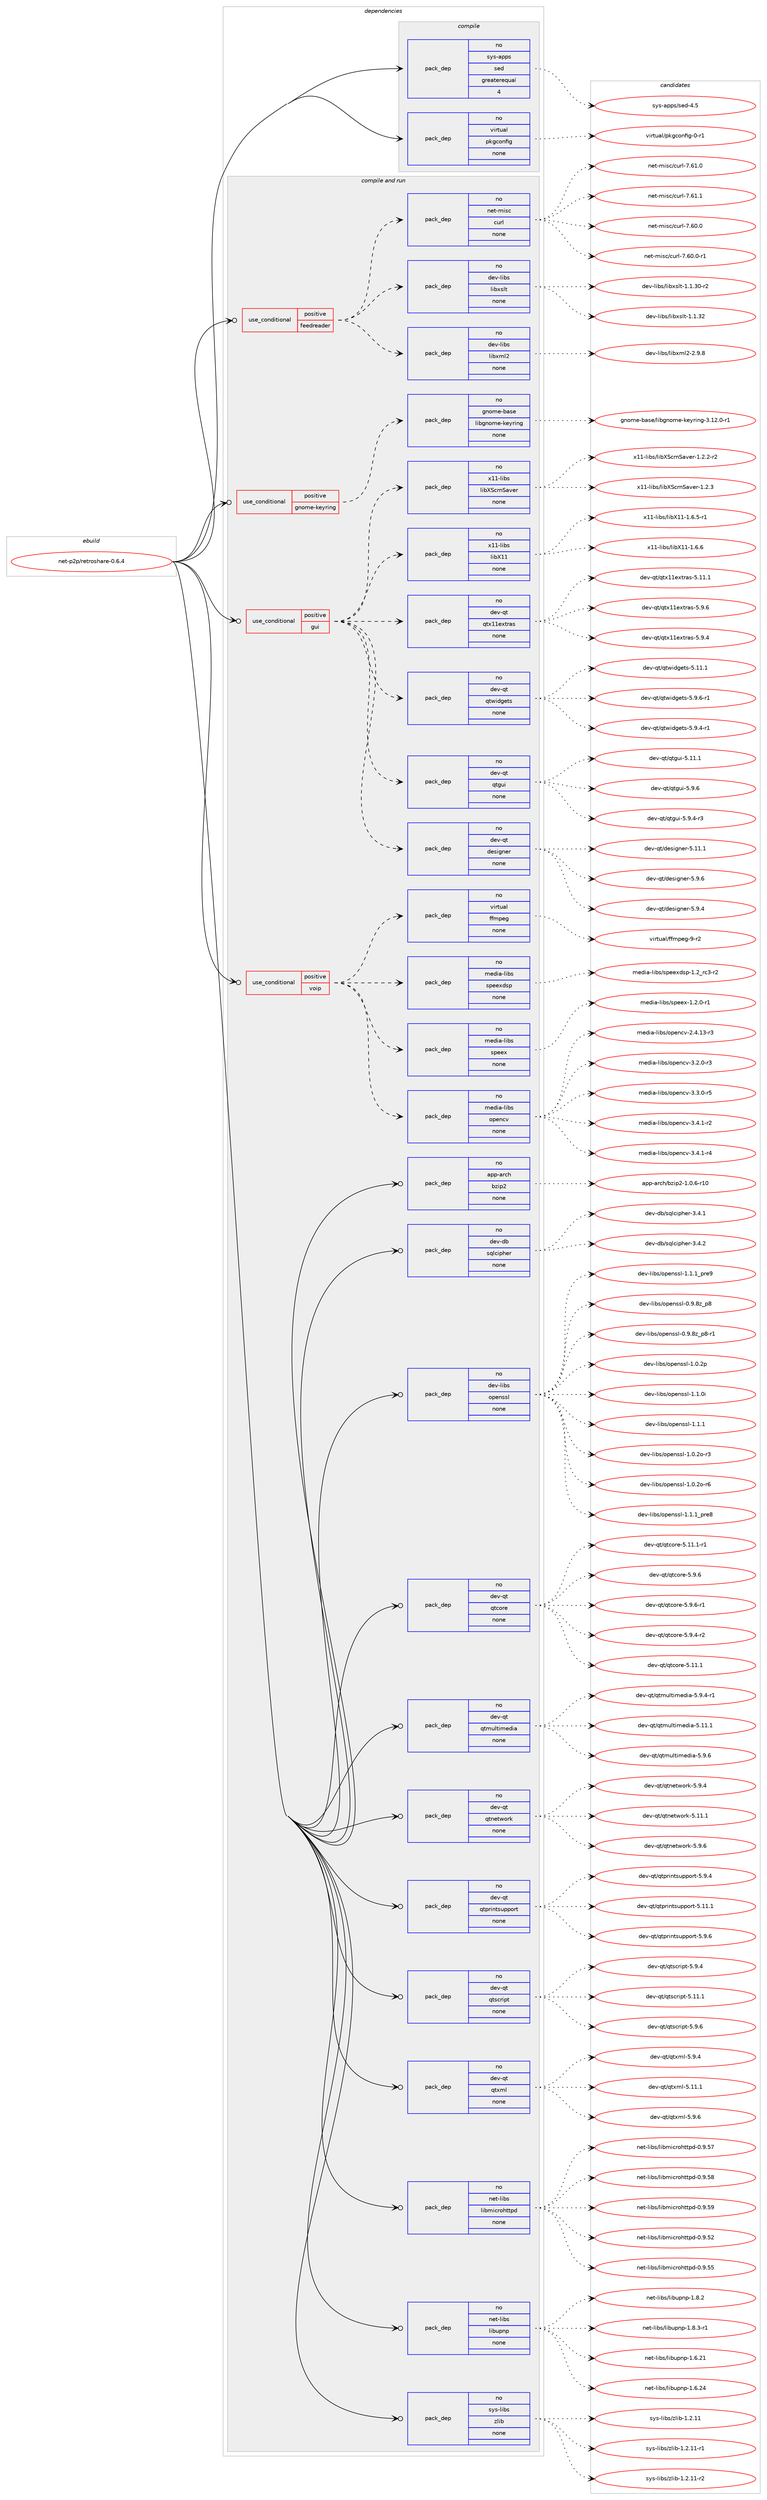 digraph prolog {

# *************
# Graph options
# *************

newrank=true;
concentrate=true;
compound=true;
graph [rankdir=LR,fontname=Helvetica,fontsize=10,ranksep=1.5];#, ranksep=2.5, nodesep=0.2];
edge  [arrowhead=vee];
node  [fontname=Helvetica,fontsize=10];

# **********
# The ebuild
# **********

subgraph cluster_leftcol {
color=gray;
rank=same;
label=<<i>ebuild</i>>;
id [label="net-p2p/retroshare-0.6.4", color=red, width=4, href="../net-p2p/retroshare-0.6.4.svg"];
}

# ****************
# The dependencies
# ****************

subgraph cluster_midcol {
color=gray;
label=<<i>dependencies</i>>;
subgraph cluster_compile {
fillcolor="#eeeeee";
style=filled;
label=<<i>compile</i>>;
subgraph pack5834 {
dependency8785 [label=<<TABLE BORDER="0" CELLBORDER="1" CELLSPACING="0" CELLPADDING="4" WIDTH="220"><TR><TD ROWSPAN="6" CELLPADDING="30">pack_dep</TD></TR><TR><TD WIDTH="110">no</TD></TR><TR><TD>sys-apps</TD></TR><TR><TD>sed</TD></TR><TR><TD>greaterequal</TD></TR><TR><TD>4</TD></TR></TABLE>>, shape=none, color=blue];
}
id:e -> dependency8785:w [weight=20,style="solid",arrowhead="vee"];
subgraph pack5835 {
dependency8786 [label=<<TABLE BORDER="0" CELLBORDER="1" CELLSPACING="0" CELLPADDING="4" WIDTH="220"><TR><TD ROWSPAN="6" CELLPADDING="30">pack_dep</TD></TR><TR><TD WIDTH="110">no</TD></TR><TR><TD>virtual</TD></TR><TR><TD>pkgconfig</TD></TR><TR><TD>none</TD></TR><TR><TD></TD></TR></TABLE>>, shape=none, color=blue];
}
id:e -> dependency8786:w [weight=20,style="solid",arrowhead="vee"];
}
subgraph cluster_compileandrun {
fillcolor="#eeeeee";
style=filled;
label=<<i>compile and run</i>>;
subgraph cond2804 {
dependency8787 [label=<<TABLE BORDER="0" CELLBORDER="1" CELLSPACING="0" CELLPADDING="4"><TR><TD ROWSPAN="3" CELLPADDING="10">use_conditional</TD></TR><TR><TD>positive</TD></TR><TR><TD>feedreader</TD></TR></TABLE>>, shape=none, color=red];
subgraph pack5836 {
dependency8788 [label=<<TABLE BORDER="0" CELLBORDER="1" CELLSPACING="0" CELLPADDING="4" WIDTH="220"><TR><TD ROWSPAN="6" CELLPADDING="30">pack_dep</TD></TR><TR><TD WIDTH="110">no</TD></TR><TR><TD>dev-libs</TD></TR><TR><TD>libxml2</TD></TR><TR><TD>none</TD></TR><TR><TD></TD></TR></TABLE>>, shape=none, color=blue];
}
dependency8787:e -> dependency8788:w [weight=20,style="dashed",arrowhead="vee"];
subgraph pack5837 {
dependency8789 [label=<<TABLE BORDER="0" CELLBORDER="1" CELLSPACING="0" CELLPADDING="4" WIDTH="220"><TR><TD ROWSPAN="6" CELLPADDING="30">pack_dep</TD></TR><TR><TD WIDTH="110">no</TD></TR><TR><TD>dev-libs</TD></TR><TR><TD>libxslt</TD></TR><TR><TD>none</TD></TR><TR><TD></TD></TR></TABLE>>, shape=none, color=blue];
}
dependency8787:e -> dependency8789:w [weight=20,style="dashed",arrowhead="vee"];
subgraph pack5838 {
dependency8790 [label=<<TABLE BORDER="0" CELLBORDER="1" CELLSPACING="0" CELLPADDING="4" WIDTH="220"><TR><TD ROWSPAN="6" CELLPADDING="30">pack_dep</TD></TR><TR><TD WIDTH="110">no</TD></TR><TR><TD>net-misc</TD></TR><TR><TD>curl</TD></TR><TR><TD>none</TD></TR><TR><TD></TD></TR></TABLE>>, shape=none, color=blue];
}
dependency8787:e -> dependency8790:w [weight=20,style="dashed",arrowhead="vee"];
}
id:e -> dependency8787:w [weight=20,style="solid",arrowhead="odotvee"];
subgraph cond2805 {
dependency8791 [label=<<TABLE BORDER="0" CELLBORDER="1" CELLSPACING="0" CELLPADDING="4"><TR><TD ROWSPAN="3" CELLPADDING="10">use_conditional</TD></TR><TR><TD>positive</TD></TR><TR><TD>gnome-keyring</TD></TR></TABLE>>, shape=none, color=red];
subgraph pack5839 {
dependency8792 [label=<<TABLE BORDER="0" CELLBORDER="1" CELLSPACING="0" CELLPADDING="4" WIDTH="220"><TR><TD ROWSPAN="6" CELLPADDING="30">pack_dep</TD></TR><TR><TD WIDTH="110">no</TD></TR><TR><TD>gnome-base</TD></TR><TR><TD>libgnome-keyring</TD></TR><TR><TD>none</TD></TR><TR><TD></TD></TR></TABLE>>, shape=none, color=blue];
}
dependency8791:e -> dependency8792:w [weight=20,style="dashed",arrowhead="vee"];
}
id:e -> dependency8791:w [weight=20,style="solid",arrowhead="odotvee"];
subgraph cond2806 {
dependency8793 [label=<<TABLE BORDER="0" CELLBORDER="1" CELLSPACING="0" CELLPADDING="4"><TR><TD ROWSPAN="3" CELLPADDING="10">use_conditional</TD></TR><TR><TD>positive</TD></TR><TR><TD>gui</TD></TR></TABLE>>, shape=none, color=red];
subgraph pack5840 {
dependency8794 [label=<<TABLE BORDER="0" CELLBORDER="1" CELLSPACING="0" CELLPADDING="4" WIDTH="220"><TR><TD ROWSPAN="6" CELLPADDING="30">pack_dep</TD></TR><TR><TD WIDTH="110">no</TD></TR><TR><TD>dev-qt</TD></TR><TR><TD>designer</TD></TR><TR><TD>none</TD></TR><TR><TD></TD></TR></TABLE>>, shape=none, color=blue];
}
dependency8793:e -> dependency8794:w [weight=20,style="dashed",arrowhead="vee"];
subgraph pack5841 {
dependency8795 [label=<<TABLE BORDER="0" CELLBORDER="1" CELLSPACING="0" CELLPADDING="4" WIDTH="220"><TR><TD ROWSPAN="6" CELLPADDING="30">pack_dep</TD></TR><TR><TD WIDTH="110">no</TD></TR><TR><TD>dev-qt</TD></TR><TR><TD>qtgui</TD></TR><TR><TD>none</TD></TR><TR><TD></TD></TR></TABLE>>, shape=none, color=blue];
}
dependency8793:e -> dependency8795:w [weight=20,style="dashed",arrowhead="vee"];
subgraph pack5842 {
dependency8796 [label=<<TABLE BORDER="0" CELLBORDER="1" CELLSPACING="0" CELLPADDING="4" WIDTH="220"><TR><TD ROWSPAN="6" CELLPADDING="30">pack_dep</TD></TR><TR><TD WIDTH="110">no</TD></TR><TR><TD>dev-qt</TD></TR><TR><TD>qtwidgets</TD></TR><TR><TD>none</TD></TR><TR><TD></TD></TR></TABLE>>, shape=none, color=blue];
}
dependency8793:e -> dependency8796:w [weight=20,style="dashed",arrowhead="vee"];
subgraph pack5843 {
dependency8797 [label=<<TABLE BORDER="0" CELLBORDER="1" CELLSPACING="0" CELLPADDING="4" WIDTH="220"><TR><TD ROWSPAN="6" CELLPADDING="30">pack_dep</TD></TR><TR><TD WIDTH="110">no</TD></TR><TR><TD>dev-qt</TD></TR><TR><TD>qtx11extras</TD></TR><TR><TD>none</TD></TR><TR><TD></TD></TR></TABLE>>, shape=none, color=blue];
}
dependency8793:e -> dependency8797:w [weight=20,style="dashed",arrowhead="vee"];
subgraph pack5844 {
dependency8798 [label=<<TABLE BORDER="0" CELLBORDER="1" CELLSPACING="0" CELLPADDING="4" WIDTH="220"><TR><TD ROWSPAN="6" CELLPADDING="30">pack_dep</TD></TR><TR><TD WIDTH="110">no</TD></TR><TR><TD>x11-libs</TD></TR><TR><TD>libX11</TD></TR><TR><TD>none</TD></TR><TR><TD></TD></TR></TABLE>>, shape=none, color=blue];
}
dependency8793:e -> dependency8798:w [weight=20,style="dashed",arrowhead="vee"];
subgraph pack5845 {
dependency8799 [label=<<TABLE BORDER="0" CELLBORDER="1" CELLSPACING="0" CELLPADDING="4" WIDTH="220"><TR><TD ROWSPAN="6" CELLPADDING="30">pack_dep</TD></TR><TR><TD WIDTH="110">no</TD></TR><TR><TD>x11-libs</TD></TR><TR><TD>libXScrnSaver</TD></TR><TR><TD>none</TD></TR><TR><TD></TD></TR></TABLE>>, shape=none, color=blue];
}
dependency8793:e -> dependency8799:w [weight=20,style="dashed",arrowhead="vee"];
}
id:e -> dependency8793:w [weight=20,style="solid",arrowhead="odotvee"];
subgraph cond2807 {
dependency8800 [label=<<TABLE BORDER="0" CELLBORDER="1" CELLSPACING="0" CELLPADDING="4"><TR><TD ROWSPAN="3" CELLPADDING="10">use_conditional</TD></TR><TR><TD>positive</TD></TR><TR><TD>voip</TD></TR></TABLE>>, shape=none, color=red];
subgraph pack5846 {
dependency8801 [label=<<TABLE BORDER="0" CELLBORDER="1" CELLSPACING="0" CELLPADDING="4" WIDTH="220"><TR><TD ROWSPAN="6" CELLPADDING="30">pack_dep</TD></TR><TR><TD WIDTH="110">no</TD></TR><TR><TD>media-libs</TD></TR><TR><TD>opencv</TD></TR><TR><TD>none</TD></TR><TR><TD></TD></TR></TABLE>>, shape=none, color=blue];
}
dependency8800:e -> dependency8801:w [weight=20,style="dashed",arrowhead="vee"];
subgraph pack5847 {
dependency8802 [label=<<TABLE BORDER="0" CELLBORDER="1" CELLSPACING="0" CELLPADDING="4" WIDTH="220"><TR><TD ROWSPAN="6" CELLPADDING="30">pack_dep</TD></TR><TR><TD WIDTH="110">no</TD></TR><TR><TD>media-libs</TD></TR><TR><TD>speex</TD></TR><TR><TD>none</TD></TR><TR><TD></TD></TR></TABLE>>, shape=none, color=blue];
}
dependency8800:e -> dependency8802:w [weight=20,style="dashed",arrowhead="vee"];
subgraph pack5848 {
dependency8803 [label=<<TABLE BORDER="0" CELLBORDER="1" CELLSPACING="0" CELLPADDING="4" WIDTH="220"><TR><TD ROWSPAN="6" CELLPADDING="30">pack_dep</TD></TR><TR><TD WIDTH="110">no</TD></TR><TR><TD>media-libs</TD></TR><TR><TD>speexdsp</TD></TR><TR><TD>none</TD></TR><TR><TD></TD></TR></TABLE>>, shape=none, color=blue];
}
dependency8800:e -> dependency8803:w [weight=20,style="dashed",arrowhead="vee"];
subgraph pack5849 {
dependency8804 [label=<<TABLE BORDER="0" CELLBORDER="1" CELLSPACING="0" CELLPADDING="4" WIDTH="220"><TR><TD ROWSPAN="6" CELLPADDING="30">pack_dep</TD></TR><TR><TD WIDTH="110">no</TD></TR><TR><TD>virtual</TD></TR><TR><TD>ffmpeg</TD></TR><TR><TD>none</TD></TR><TR><TD></TD></TR></TABLE>>, shape=none, color=blue];
}
dependency8800:e -> dependency8804:w [weight=20,style="dashed",arrowhead="vee"];
}
id:e -> dependency8800:w [weight=20,style="solid",arrowhead="odotvee"];
subgraph pack5850 {
dependency8805 [label=<<TABLE BORDER="0" CELLBORDER="1" CELLSPACING="0" CELLPADDING="4" WIDTH="220"><TR><TD ROWSPAN="6" CELLPADDING="30">pack_dep</TD></TR><TR><TD WIDTH="110">no</TD></TR><TR><TD>app-arch</TD></TR><TR><TD>bzip2</TD></TR><TR><TD>none</TD></TR><TR><TD></TD></TR></TABLE>>, shape=none, color=blue];
}
id:e -> dependency8805:w [weight=20,style="solid",arrowhead="odotvee"];
subgraph pack5851 {
dependency8806 [label=<<TABLE BORDER="0" CELLBORDER="1" CELLSPACING="0" CELLPADDING="4" WIDTH="220"><TR><TD ROWSPAN="6" CELLPADDING="30">pack_dep</TD></TR><TR><TD WIDTH="110">no</TD></TR><TR><TD>dev-db</TD></TR><TR><TD>sqlcipher</TD></TR><TR><TD>none</TD></TR><TR><TD></TD></TR></TABLE>>, shape=none, color=blue];
}
id:e -> dependency8806:w [weight=20,style="solid",arrowhead="odotvee"];
subgraph pack5852 {
dependency8807 [label=<<TABLE BORDER="0" CELLBORDER="1" CELLSPACING="0" CELLPADDING="4" WIDTH="220"><TR><TD ROWSPAN="6" CELLPADDING="30">pack_dep</TD></TR><TR><TD WIDTH="110">no</TD></TR><TR><TD>dev-libs</TD></TR><TR><TD>openssl</TD></TR><TR><TD>none</TD></TR><TR><TD></TD></TR></TABLE>>, shape=none, color=blue];
}
id:e -> dependency8807:w [weight=20,style="solid",arrowhead="odotvee"];
subgraph pack5853 {
dependency8808 [label=<<TABLE BORDER="0" CELLBORDER="1" CELLSPACING="0" CELLPADDING="4" WIDTH="220"><TR><TD ROWSPAN="6" CELLPADDING="30">pack_dep</TD></TR><TR><TD WIDTH="110">no</TD></TR><TR><TD>dev-qt</TD></TR><TR><TD>qtcore</TD></TR><TR><TD>none</TD></TR><TR><TD></TD></TR></TABLE>>, shape=none, color=blue];
}
id:e -> dependency8808:w [weight=20,style="solid",arrowhead="odotvee"];
subgraph pack5854 {
dependency8809 [label=<<TABLE BORDER="0" CELLBORDER="1" CELLSPACING="0" CELLPADDING="4" WIDTH="220"><TR><TD ROWSPAN="6" CELLPADDING="30">pack_dep</TD></TR><TR><TD WIDTH="110">no</TD></TR><TR><TD>dev-qt</TD></TR><TR><TD>qtmultimedia</TD></TR><TR><TD>none</TD></TR><TR><TD></TD></TR></TABLE>>, shape=none, color=blue];
}
id:e -> dependency8809:w [weight=20,style="solid",arrowhead="odotvee"];
subgraph pack5855 {
dependency8810 [label=<<TABLE BORDER="0" CELLBORDER="1" CELLSPACING="0" CELLPADDING="4" WIDTH="220"><TR><TD ROWSPAN="6" CELLPADDING="30">pack_dep</TD></TR><TR><TD WIDTH="110">no</TD></TR><TR><TD>dev-qt</TD></TR><TR><TD>qtnetwork</TD></TR><TR><TD>none</TD></TR><TR><TD></TD></TR></TABLE>>, shape=none, color=blue];
}
id:e -> dependency8810:w [weight=20,style="solid",arrowhead="odotvee"];
subgraph pack5856 {
dependency8811 [label=<<TABLE BORDER="0" CELLBORDER="1" CELLSPACING="0" CELLPADDING="4" WIDTH="220"><TR><TD ROWSPAN="6" CELLPADDING="30">pack_dep</TD></TR><TR><TD WIDTH="110">no</TD></TR><TR><TD>dev-qt</TD></TR><TR><TD>qtprintsupport</TD></TR><TR><TD>none</TD></TR><TR><TD></TD></TR></TABLE>>, shape=none, color=blue];
}
id:e -> dependency8811:w [weight=20,style="solid",arrowhead="odotvee"];
subgraph pack5857 {
dependency8812 [label=<<TABLE BORDER="0" CELLBORDER="1" CELLSPACING="0" CELLPADDING="4" WIDTH="220"><TR><TD ROWSPAN="6" CELLPADDING="30">pack_dep</TD></TR><TR><TD WIDTH="110">no</TD></TR><TR><TD>dev-qt</TD></TR><TR><TD>qtscript</TD></TR><TR><TD>none</TD></TR><TR><TD></TD></TR></TABLE>>, shape=none, color=blue];
}
id:e -> dependency8812:w [weight=20,style="solid",arrowhead="odotvee"];
subgraph pack5858 {
dependency8813 [label=<<TABLE BORDER="0" CELLBORDER="1" CELLSPACING="0" CELLPADDING="4" WIDTH="220"><TR><TD ROWSPAN="6" CELLPADDING="30">pack_dep</TD></TR><TR><TD WIDTH="110">no</TD></TR><TR><TD>dev-qt</TD></TR><TR><TD>qtxml</TD></TR><TR><TD>none</TD></TR><TR><TD></TD></TR></TABLE>>, shape=none, color=blue];
}
id:e -> dependency8813:w [weight=20,style="solid",arrowhead="odotvee"];
subgraph pack5859 {
dependency8814 [label=<<TABLE BORDER="0" CELLBORDER="1" CELLSPACING="0" CELLPADDING="4" WIDTH="220"><TR><TD ROWSPAN="6" CELLPADDING="30">pack_dep</TD></TR><TR><TD WIDTH="110">no</TD></TR><TR><TD>net-libs</TD></TR><TR><TD>libmicrohttpd</TD></TR><TR><TD>none</TD></TR><TR><TD></TD></TR></TABLE>>, shape=none, color=blue];
}
id:e -> dependency8814:w [weight=20,style="solid",arrowhead="odotvee"];
subgraph pack5860 {
dependency8815 [label=<<TABLE BORDER="0" CELLBORDER="1" CELLSPACING="0" CELLPADDING="4" WIDTH="220"><TR><TD ROWSPAN="6" CELLPADDING="30">pack_dep</TD></TR><TR><TD WIDTH="110">no</TD></TR><TR><TD>net-libs</TD></TR><TR><TD>libupnp</TD></TR><TR><TD>none</TD></TR><TR><TD></TD></TR></TABLE>>, shape=none, color=blue];
}
id:e -> dependency8815:w [weight=20,style="solid",arrowhead="odotvee"];
subgraph pack5861 {
dependency8816 [label=<<TABLE BORDER="0" CELLBORDER="1" CELLSPACING="0" CELLPADDING="4" WIDTH="220"><TR><TD ROWSPAN="6" CELLPADDING="30">pack_dep</TD></TR><TR><TD WIDTH="110">no</TD></TR><TR><TD>sys-libs</TD></TR><TR><TD>zlib</TD></TR><TR><TD>none</TD></TR><TR><TD></TD></TR></TABLE>>, shape=none, color=blue];
}
id:e -> dependency8816:w [weight=20,style="solid",arrowhead="odotvee"];
}
subgraph cluster_run {
fillcolor="#eeeeee";
style=filled;
label=<<i>run</i>>;
}
}

# **************
# The candidates
# **************

subgraph cluster_choices {
rank=same;
color=gray;
label=<<i>candidates</i>>;

subgraph choice5834 {
color=black;
nodesep=1;
choice11512111545971121121154711510110045524653 [label="sys-apps/sed-4.5", color=red, width=4,href="../sys-apps/sed-4.5.svg"];
dependency8785:e -> choice11512111545971121121154711510110045524653:w [style=dotted,weight="100"];
}
subgraph choice5835 {
color=black;
nodesep=1;
choice11810511411611797108471121071039911111010210510345484511449 [label="virtual/pkgconfig-0-r1", color=red, width=4,href="../virtual/pkgconfig-0-r1.svg"];
dependency8786:e -> choice11810511411611797108471121071039911111010210510345484511449:w [style=dotted,weight="100"];
}
subgraph choice5836 {
color=black;
nodesep=1;
choice1001011184510810598115471081059812010910850455046574656 [label="dev-libs/libxml2-2.9.8", color=red, width=4,href="../dev-libs/libxml2-2.9.8.svg"];
dependency8788:e -> choice1001011184510810598115471081059812010910850455046574656:w [style=dotted,weight="100"];
}
subgraph choice5837 {
color=black;
nodesep=1;
choice10010111845108105981154710810598120115108116454946494651484511450 [label="dev-libs/libxslt-1.1.30-r2", color=red, width=4,href="../dev-libs/libxslt-1.1.30-r2.svg"];
choice1001011184510810598115471081059812011510811645494649465150 [label="dev-libs/libxslt-1.1.32", color=red, width=4,href="../dev-libs/libxslt-1.1.32.svg"];
dependency8789:e -> choice10010111845108105981154710810598120115108116454946494651484511450:w [style=dotted,weight="100"];
dependency8789:e -> choice1001011184510810598115471081059812011510811645494649465150:w [style=dotted,weight="100"];
}
subgraph choice5838 {
color=black;
nodesep=1;
choice1101011164510910511599479911711410845554654484648 [label="net-misc/curl-7.60.0", color=red, width=4,href="../net-misc/curl-7.60.0.svg"];
choice11010111645109105115994799117114108455546544846484511449 [label="net-misc/curl-7.60.0-r1", color=red, width=4,href="../net-misc/curl-7.60.0-r1.svg"];
choice1101011164510910511599479911711410845554654494648 [label="net-misc/curl-7.61.0", color=red, width=4,href="../net-misc/curl-7.61.0.svg"];
choice1101011164510910511599479911711410845554654494649 [label="net-misc/curl-7.61.1", color=red, width=4,href="../net-misc/curl-7.61.1.svg"];
dependency8790:e -> choice1101011164510910511599479911711410845554654484648:w [style=dotted,weight="100"];
dependency8790:e -> choice11010111645109105115994799117114108455546544846484511449:w [style=dotted,weight="100"];
dependency8790:e -> choice1101011164510910511599479911711410845554654494648:w [style=dotted,weight="100"];
dependency8790:e -> choice1101011164510910511599479911711410845554654494649:w [style=dotted,weight="100"];
}
subgraph choice5839 {
color=black;
nodesep=1;
choice103110111109101459897115101471081059810311011110910145107101121114105110103455146495046484511449 [label="gnome-base/libgnome-keyring-3.12.0-r1", color=red, width=4,href="../gnome-base/libgnome-keyring-3.12.0-r1.svg"];
dependency8792:e -> choice103110111109101459897115101471081059810311011110910145107101121114105110103455146495046484511449:w [style=dotted,weight="100"];
}
subgraph choice5840 {
color=black;
nodesep=1;
choice1001011184511311647100101115105103110101114455346574652 [label="dev-qt/designer-5.9.4", color=red, width=4,href="../dev-qt/designer-5.9.4.svg"];
choice100101118451131164710010111510510311010111445534649494649 [label="dev-qt/designer-5.11.1", color=red, width=4,href="../dev-qt/designer-5.11.1.svg"];
choice1001011184511311647100101115105103110101114455346574654 [label="dev-qt/designer-5.9.6", color=red, width=4,href="../dev-qt/designer-5.9.6.svg"];
dependency8794:e -> choice1001011184511311647100101115105103110101114455346574652:w [style=dotted,weight="100"];
dependency8794:e -> choice100101118451131164710010111510510311010111445534649494649:w [style=dotted,weight="100"];
dependency8794:e -> choice1001011184511311647100101115105103110101114455346574654:w [style=dotted,weight="100"];
}
subgraph choice5841 {
color=black;
nodesep=1;
choice10010111845113116471131161031171054553465746524511451 [label="dev-qt/qtgui-5.9.4-r3", color=red, width=4,href="../dev-qt/qtgui-5.9.4-r3.svg"];
choice100101118451131164711311610311710545534649494649 [label="dev-qt/qtgui-5.11.1", color=red, width=4,href="../dev-qt/qtgui-5.11.1.svg"];
choice1001011184511311647113116103117105455346574654 [label="dev-qt/qtgui-5.9.6", color=red, width=4,href="../dev-qt/qtgui-5.9.6.svg"];
dependency8795:e -> choice10010111845113116471131161031171054553465746524511451:w [style=dotted,weight="100"];
dependency8795:e -> choice100101118451131164711311610311710545534649494649:w [style=dotted,weight="100"];
dependency8795:e -> choice1001011184511311647113116103117105455346574654:w [style=dotted,weight="100"];
}
subgraph choice5842 {
color=black;
nodesep=1;
choice10010111845113116471131161191051001031011161154553465746524511449 [label="dev-qt/qtwidgets-5.9.4-r1", color=red, width=4,href="../dev-qt/qtwidgets-5.9.4-r1.svg"];
choice100101118451131164711311611910510010310111611545534649494649 [label="dev-qt/qtwidgets-5.11.1", color=red, width=4,href="../dev-qt/qtwidgets-5.11.1.svg"];
choice10010111845113116471131161191051001031011161154553465746544511449 [label="dev-qt/qtwidgets-5.9.6-r1", color=red, width=4,href="../dev-qt/qtwidgets-5.9.6-r1.svg"];
dependency8796:e -> choice10010111845113116471131161191051001031011161154553465746524511449:w [style=dotted,weight="100"];
dependency8796:e -> choice100101118451131164711311611910510010310111611545534649494649:w [style=dotted,weight="100"];
dependency8796:e -> choice10010111845113116471131161191051001031011161154553465746544511449:w [style=dotted,weight="100"];
}
subgraph choice5843 {
color=black;
nodesep=1;
choice1001011184511311647113116120494910112011611497115455346574652 [label="dev-qt/qtx11extras-5.9.4", color=red, width=4,href="../dev-qt/qtx11extras-5.9.4.svg"];
choice100101118451131164711311612049491011201161149711545534649494649 [label="dev-qt/qtx11extras-5.11.1", color=red, width=4,href="../dev-qt/qtx11extras-5.11.1.svg"];
choice1001011184511311647113116120494910112011611497115455346574654 [label="dev-qt/qtx11extras-5.9.6", color=red, width=4,href="../dev-qt/qtx11extras-5.9.6.svg"];
dependency8797:e -> choice1001011184511311647113116120494910112011611497115455346574652:w [style=dotted,weight="100"];
dependency8797:e -> choice100101118451131164711311612049491011201161149711545534649494649:w [style=dotted,weight="100"];
dependency8797:e -> choice1001011184511311647113116120494910112011611497115455346574654:w [style=dotted,weight="100"];
}
subgraph choice5844 {
color=black;
nodesep=1;
choice1204949451081059811547108105988849494549465446534511449 [label="x11-libs/libX11-1.6.5-r1", color=red, width=4,href="../x11-libs/libX11-1.6.5-r1.svg"];
choice120494945108105981154710810598884949454946544654 [label="x11-libs/libX11-1.6.6", color=red, width=4,href="../x11-libs/libX11-1.6.6.svg"];
dependency8798:e -> choice1204949451081059811547108105988849494549465446534511449:w [style=dotted,weight="100"];
dependency8798:e -> choice120494945108105981154710810598884949454946544654:w [style=dotted,weight="100"];
}
subgraph choice5845 {
color=black;
nodesep=1;
choice12049494510810598115471081059888839911411083971181011144549465046504511450 [label="x11-libs/libXScrnSaver-1.2.2-r2", color=red, width=4,href="../x11-libs/libXScrnSaver-1.2.2-r2.svg"];
choice1204949451081059811547108105988883991141108397118101114454946504651 [label="x11-libs/libXScrnSaver-1.2.3", color=red, width=4,href="../x11-libs/libXScrnSaver-1.2.3.svg"];
dependency8799:e -> choice12049494510810598115471081059888839911411083971181011144549465046504511450:w [style=dotted,weight="100"];
dependency8799:e -> choice1204949451081059811547108105988883991141108397118101114454946504651:w [style=dotted,weight="100"];
}
subgraph choice5846 {
color=black;
nodesep=1;
choice1091011001059745108105981154711111210111099118455046524649514511451 [label="media-libs/opencv-2.4.13-r3", color=red, width=4,href="../media-libs/opencv-2.4.13-r3.svg"];
choice10910110010597451081059811547111112101110991184551465046484511451 [label="media-libs/opencv-3.2.0-r3", color=red, width=4,href="../media-libs/opencv-3.2.0-r3.svg"];
choice10910110010597451081059811547111112101110991184551465146484511453 [label="media-libs/opencv-3.3.0-r5", color=red, width=4,href="../media-libs/opencv-3.3.0-r5.svg"];
choice10910110010597451081059811547111112101110991184551465246494511450 [label="media-libs/opencv-3.4.1-r2", color=red, width=4,href="../media-libs/opencv-3.4.1-r2.svg"];
choice10910110010597451081059811547111112101110991184551465246494511452 [label="media-libs/opencv-3.4.1-r4", color=red, width=4,href="../media-libs/opencv-3.4.1-r4.svg"];
dependency8801:e -> choice1091011001059745108105981154711111210111099118455046524649514511451:w [style=dotted,weight="100"];
dependency8801:e -> choice10910110010597451081059811547111112101110991184551465046484511451:w [style=dotted,weight="100"];
dependency8801:e -> choice10910110010597451081059811547111112101110991184551465146484511453:w [style=dotted,weight="100"];
dependency8801:e -> choice10910110010597451081059811547111112101110991184551465246494511450:w [style=dotted,weight="100"];
dependency8801:e -> choice10910110010597451081059811547111112101110991184551465246494511452:w [style=dotted,weight="100"];
}
subgraph choice5847 {
color=black;
nodesep=1;
choice109101100105974510810598115471151121011011204549465046484511449 [label="media-libs/speex-1.2.0-r1", color=red, width=4,href="../media-libs/speex-1.2.0-r1.svg"];
dependency8802:e -> choice109101100105974510810598115471151121011011204549465046484511449:w [style=dotted,weight="100"];
}
subgraph choice5848 {
color=black;
nodesep=1;
choice10910110010597451081059811547115112101101120100115112454946509511499514511450 [label="media-libs/speexdsp-1.2_rc3-r2", color=red, width=4,href="../media-libs/speexdsp-1.2_rc3-r2.svg"];
dependency8803:e -> choice10910110010597451081059811547115112101101120100115112454946509511499514511450:w [style=dotted,weight="100"];
}
subgraph choice5849 {
color=black;
nodesep=1;
choice118105114116117971084710210210911210110345574511450 [label="virtual/ffmpeg-9-r2", color=red, width=4,href="../virtual/ffmpeg-9-r2.svg"];
dependency8804:e -> choice118105114116117971084710210210911210110345574511450:w [style=dotted,weight="100"];
}
subgraph choice5850 {
color=black;
nodesep=1;
choice97112112459711499104479812210511250454946484654451144948 [label="app-arch/bzip2-1.0.6-r10", color=red, width=4,href="../app-arch/bzip2-1.0.6-r10.svg"];
dependency8805:e -> choice97112112459711499104479812210511250454946484654451144948:w [style=dotted,weight="100"];
}
subgraph choice5851 {
color=black;
nodesep=1;
choice10010111845100984711511310899105112104101114455146524649 [label="dev-db/sqlcipher-3.4.1", color=red, width=4,href="../dev-db/sqlcipher-3.4.1.svg"];
choice10010111845100984711511310899105112104101114455146524650 [label="dev-db/sqlcipher-3.4.2", color=red, width=4,href="../dev-db/sqlcipher-3.4.2.svg"];
dependency8806:e -> choice10010111845100984711511310899105112104101114455146524649:w [style=dotted,weight="100"];
dependency8806:e -> choice10010111845100984711511310899105112104101114455146524650:w [style=dotted,weight="100"];
}
subgraph choice5852 {
color=black;
nodesep=1;
choice1001011184510810598115471111121011101151151084549464846501114511451 [label="dev-libs/openssl-1.0.2o-r3", color=red, width=4,href="../dev-libs/openssl-1.0.2o-r3.svg"];
choice1001011184510810598115471111121011101151151084549464846501114511454 [label="dev-libs/openssl-1.0.2o-r6", color=red, width=4,href="../dev-libs/openssl-1.0.2o-r6.svg"];
choice1001011184510810598115471111121011101151151084549464946499511211410156 [label="dev-libs/openssl-1.1.1_pre8", color=red, width=4,href="../dev-libs/openssl-1.1.1_pre8.svg"];
choice1001011184510810598115471111121011101151151084549464946499511211410157 [label="dev-libs/openssl-1.1.1_pre9", color=red, width=4,href="../dev-libs/openssl-1.1.1_pre9.svg"];
choice1001011184510810598115471111121011101151151084548465746561229511256 [label="dev-libs/openssl-0.9.8z_p8", color=red, width=4,href="../dev-libs/openssl-0.9.8z_p8.svg"];
choice10010111845108105981154711111210111011511510845484657465612295112564511449 [label="dev-libs/openssl-0.9.8z_p8-r1", color=red, width=4,href="../dev-libs/openssl-0.9.8z_p8-r1.svg"];
choice100101118451081059811547111112101110115115108454946484650112 [label="dev-libs/openssl-1.0.2p", color=red, width=4,href="../dev-libs/openssl-1.0.2p.svg"];
choice100101118451081059811547111112101110115115108454946494648105 [label="dev-libs/openssl-1.1.0i", color=red, width=4,href="../dev-libs/openssl-1.1.0i.svg"];
choice100101118451081059811547111112101110115115108454946494649 [label="dev-libs/openssl-1.1.1", color=red, width=4,href="../dev-libs/openssl-1.1.1.svg"];
dependency8807:e -> choice1001011184510810598115471111121011101151151084549464846501114511451:w [style=dotted,weight="100"];
dependency8807:e -> choice1001011184510810598115471111121011101151151084549464846501114511454:w [style=dotted,weight="100"];
dependency8807:e -> choice1001011184510810598115471111121011101151151084549464946499511211410156:w [style=dotted,weight="100"];
dependency8807:e -> choice1001011184510810598115471111121011101151151084549464946499511211410157:w [style=dotted,weight="100"];
dependency8807:e -> choice1001011184510810598115471111121011101151151084548465746561229511256:w [style=dotted,weight="100"];
dependency8807:e -> choice10010111845108105981154711111210111011511510845484657465612295112564511449:w [style=dotted,weight="100"];
dependency8807:e -> choice100101118451081059811547111112101110115115108454946484650112:w [style=dotted,weight="100"];
dependency8807:e -> choice100101118451081059811547111112101110115115108454946494648105:w [style=dotted,weight="100"];
dependency8807:e -> choice100101118451081059811547111112101110115115108454946494649:w [style=dotted,weight="100"];
}
subgraph choice5853 {
color=black;
nodesep=1;
choice1001011184511311647113116991111141014553465746524511450 [label="dev-qt/qtcore-5.9.4-r2", color=red, width=4,href="../dev-qt/qtcore-5.9.4-r2.svg"];
choice10010111845113116471131169911111410145534649494649 [label="dev-qt/qtcore-5.11.1", color=red, width=4,href="../dev-qt/qtcore-5.11.1.svg"];
choice100101118451131164711311699111114101455346494946494511449 [label="dev-qt/qtcore-5.11.1-r1", color=red, width=4,href="../dev-qt/qtcore-5.11.1-r1.svg"];
choice100101118451131164711311699111114101455346574654 [label="dev-qt/qtcore-5.9.6", color=red, width=4,href="../dev-qt/qtcore-5.9.6.svg"];
choice1001011184511311647113116991111141014553465746544511449 [label="dev-qt/qtcore-5.9.6-r1", color=red, width=4,href="../dev-qt/qtcore-5.9.6-r1.svg"];
dependency8808:e -> choice1001011184511311647113116991111141014553465746524511450:w [style=dotted,weight="100"];
dependency8808:e -> choice10010111845113116471131169911111410145534649494649:w [style=dotted,weight="100"];
dependency8808:e -> choice100101118451131164711311699111114101455346494946494511449:w [style=dotted,weight="100"];
dependency8808:e -> choice100101118451131164711311699111114101455346574654:w [style=dotted,weight="100"];
dependency8808:e -> choice1001011184511311647113116991111141014553465746544511449:w [style=dotted,weight="100"];
}
subgraph choice5854 {
color=black;
nodesep=1;
choice1001011184511311647113116109117108116105109101100105974553465746524511449 [label="dev-qt/qtmultimedia-5.9.4-r1", color=red, width=4,href="../dev-qt/qtmultimedia-5.9.4-r1.svg"];
choice10010111845113116471131161091171081161051091011001059745534649494649 [label="dev-qt/qtmultimedia-5.11.1", color=red, width=4,href="../dev-qt/qtmultimedia-5.11.1.svg"];
choice100101118451131164711311610911710811610510910110010597455346574654 [label="dev-qt/qtmultimedia-5.9.6", color=red, width=4,href="../dev-qt/qtmultimedia-5.9.6.svg"];
dependency8809:e -> choice1001011184511311647113116109117108116105109101100105974553465746524511449:w [style=dotted,weight="100"];
dependency8809:e -> choice10010111845113116471131161091171081161051091011001059745534649494649:w [style=dotted,weight="100"];
dependency8809:e -> choice100101118451131164711311610911710811610510910110010597455346574654:w [style=dotted,weight="100"];
}
subgraph choice5855 {
color=black;
nodesep=1;
choice1001011184511311647113116110101116119111114107455346574652 [label="dev-qt/qtnetwork-5.9.4", color=red, width=4,href="../dev-qt/qtnetwork-5.9.4.svg"];
choice100101118451131164711311611010111611911111410745534649494649 [label="dev-qt/qtnetwork-5.11.1", color=red, width=4,href="../dev-qt/qtnetwork-5.11.1.svg"];
choice1001011184511311647113116110101116119111114107455346574654 [label="dev-qt/qtnetwork-5.9.6", color=red, width=4,href="../dev-qt/qtnetwork-5.9.6.svg"];
dependency8810:e -> choice1001011184511311647113116110101116119111114107455346574652:w [style=dotted,weight="100"];
dependency8810:e -> choice100101118451131164711311611010111611911111410745534649494649:w [style=dotted,weight="100"];
dependency8810:e -> choice1001011184511311647113116110101116119111114107455346574654:w [style=dotted,weight="100"];
}
subgraph choice5856 {
color=black;
nodesep=1;
choice1001011184511311647113116112114105110116115117112112111114116455346574652 [label="dev-qt/qtprintsupport-5.9.4", color=red, width=4,href="../dev-qt/qtprintsupport-5.9.4.svg"];
choice100101118451131164711311611211410511011611511711211211111411645534649494649 [label="dev-qt/qtprintsupport-5.11.1", color=red, width=4,href="../dev-qt/qtprintsupport-5.11.1.svg"];
choice1001011184511311647113116112114105110116115117112112111114116455346574654 [label="dev-qt/qtprintsupport-5.9.6", color=red, width=4,href="../dev-qt/qtprintsupport-5.9.6.svg"];
dependency8811:e -> choice1001011184511311647113116112114105110116115117112112111114116455346574652:w [style=dotted,weight="100"];
dependency8811:e -> choice100101118451131164711311611211410511011611511711211211111411645534649494649:w [style=dotted,weight="100"];
dependency8811:e -> choice1001011184511311647113116112114105110116115117112112111114116455346574654:w [style=dotted,weight="100"];
}
subgraph choice5857 {
color=black;
nodesep=1;
choice100101118451131164711311611599114105112116455346574652 [label="dev-qt/qtscript-5.9.4", color=red, width=4,href="../dev-qt/qtscript-5.9.4.svg"];
choice10010111845113116471131161159911410511211645534649494649 [label="dev-qt/qtscript-5.11.1", color=red, width=4,href="../dev-qt/qtscript-5.11.1.svg"];
choice100101118451131164711311611599114105112116455346574654 [label="dev-qt/qtscript-5.9.6", color=red, width=4,href="../dev-qt/qtscript-5.9.6.svg"];
dependency8812:e -> choice100101118451131164711311611599114105112116455346574652:w [style=dotted,weight="100"];
dependency8812:e -> choice10010111845113116471131161159911410511211645534649494649:w [style=dotted,weight="100"];
dependency8812:e -> choice100101118451131164711311611599114105112116455346574654:w [style=dotted,weight="100"];
}
subgraph choice5858 {
color=black;
nodesep=1;
choice1001011184511311647113116120109108455346574652 [label="dev-qt/qtxml-5.9.4", color=red, width=4,href="../dev-qt/qtxml-5.9.4.svg"];
choice100101118451131164711311612010910845534649494649 [label="dev-qt/qtxml-5.11.1", color=red, width=4,href="../dev-qt/qtxml-5.11.1.svg"];
choice1001011184511311647113116120109108455346574654 [label="dev-qt/qtxml-5.9.6", color=red, width=4,href="../dev-qt/qtxml-5.9.6.svg"];
dependency8813:e -> choice1001011184511311647113116120109108455346574652:w [style=dotted,weight="100"];
dependency8813:e -> choice100101118451131164711311612010910845534649494649:w [style=dotted,weight="100"];
dependency8813:e -> choice1001011184511311647113116120109108455346574654:w [style=dotted,weight="100"];
}
subgraph choice5859 {
color=black;
nodesep=1;
choice110101116451081059811547108105981091059911411110411611611210045484657465350 [label="net-libs/libmicrohttpd-0.9.52", color=red, width=4,href="../net-libs/libmicrohttpd-0.9.52.svg"];
choice110101116451081059811547108105981091059911411110411611611210045484657465353 [label="net-libs/libmicrohttpd-0.9.55", color=red, width=4,href="../net-libs/libmicrohttpd-0.9.55.svg"];
choice110101116451081059811547108105981091059911411110411611611210045484657465355 [label="net-libs/libmicrohttpd-0.9.57", color=red, width=4,href="../net-libs/libmicrohttpd-0.9.57.svg"];
choice110101116451081059811547108105981091059911411110411611611210045484657465356 [label="net-libs/libmicrohttpd-0.9.58", color=red, width=4,href="../net-libs/libmicrohttpd-0.9.58.svg"];
choice110101116451081059811547108105981091059911411110411611611210045484657465357 [label="net-libs/libmicrohttpd-0.9.59", color=red, width=4,href="../net-libs/libmicrohttpd-0.9.59.svg"];
dependency8814:e -> choice110101116451081059811547108105981091059911411110411611611210045484657465350:w [style=dotted,weight="100"];
dependency8814:e -> choice110101116451081059811547108105981091059911411110411611611210045484657465353:w [style=dotted,weight="100"];
dependency8814:e -> choice110101116451081059811547108105981091059911411110411611611210045484657465355:w [style=dotted,weight="100"];
dependency8814:e -> choice110101116451081059811547108105981091059911411110411611611210045484657465356:w [style=dotted,weight="100"];
dependency8814:e -> choice110101116451081059811547108105981091059911411110411611611210045484657465357:w [style=dotted,weight="100"];
}
subgraph choice5860 {
color=black;
nodesep=1;
choice1101011164510810598115471081059811711211011245494654465049 [label="net-libs/libupnp-1.6.21", color=red, width=4,href="../net-libs/libupnp-1.6.21.svg"];
choice1101011164510810598115471081059811711211011245494654465052 [label="net-libs/libupnp-1.6.24", color=red, width=4,href="../net-libs/libupnp-1.6.24.svg"];
choice11010111645108105981154710810598117112110112454946564650 [label="net-libs/libupnp-1.8.2", color=red, width=4,href="../net-libs/libupnp-1.8.2.svg"];
choice110101116451081059811547108105981171121101124549465646514511449 [label="net-libs/libupnp-1.8.3-r1", color=red, width=4,href="../net-libs/libupnp-1.8.3-r1.svg"];
dependency8815:e -> choice1101011164510810598115471081059811711211011245494654465049:w [style=dotted,weight="100"];
dependency8815:e -> choice1101011164510810598115471081059811711211011245494654465052:w [style=dotted,weight="100"];
dependency8815:e -> choice11010111645108105981154710810598117112110112454946564650:w [style=dotted,weight="100"];
dependency8815:e -> choice110101116451081059811547108105981171121101124549465646514511449:w [style=dotted,weight="100"];
}
subgraph choice5861 {
color=black;
nodesep=1;
choice1151211154510810598115471221081059845494650464949 [label="sys-libs/zlib-1.2.11", color=red, width=4,href="../sys-libs/zlib-1.2.11.svg"];
choice11512111545108105981154712210810598454946504649494511449 [label="sys-libs/zlib-1.2.11-r1", color=red, width=4,href="../sys-libs/zlib-1.2.11-r1.svg"];
choice11512111545108105981154712210810598454946504649494511450 [label="sys-libs/zlib-1.2.11-r2", color=red, width=4,href="../sys-libs/zlib-1.2.11-r2.svg"];
dependency8816:e -> choice1151211154510810598115471221081059845494650464949:w [style=dotted,weight="100"];
dependency8816:e -> choice11512111545108105981154712210810598454946504649494511449:w [style=dotted,weight="100"];
dependency8816:e -> choice11512111545108105981154712210810598454946504649494511450:w [style=dotted,weight="100"];
}
}

}

